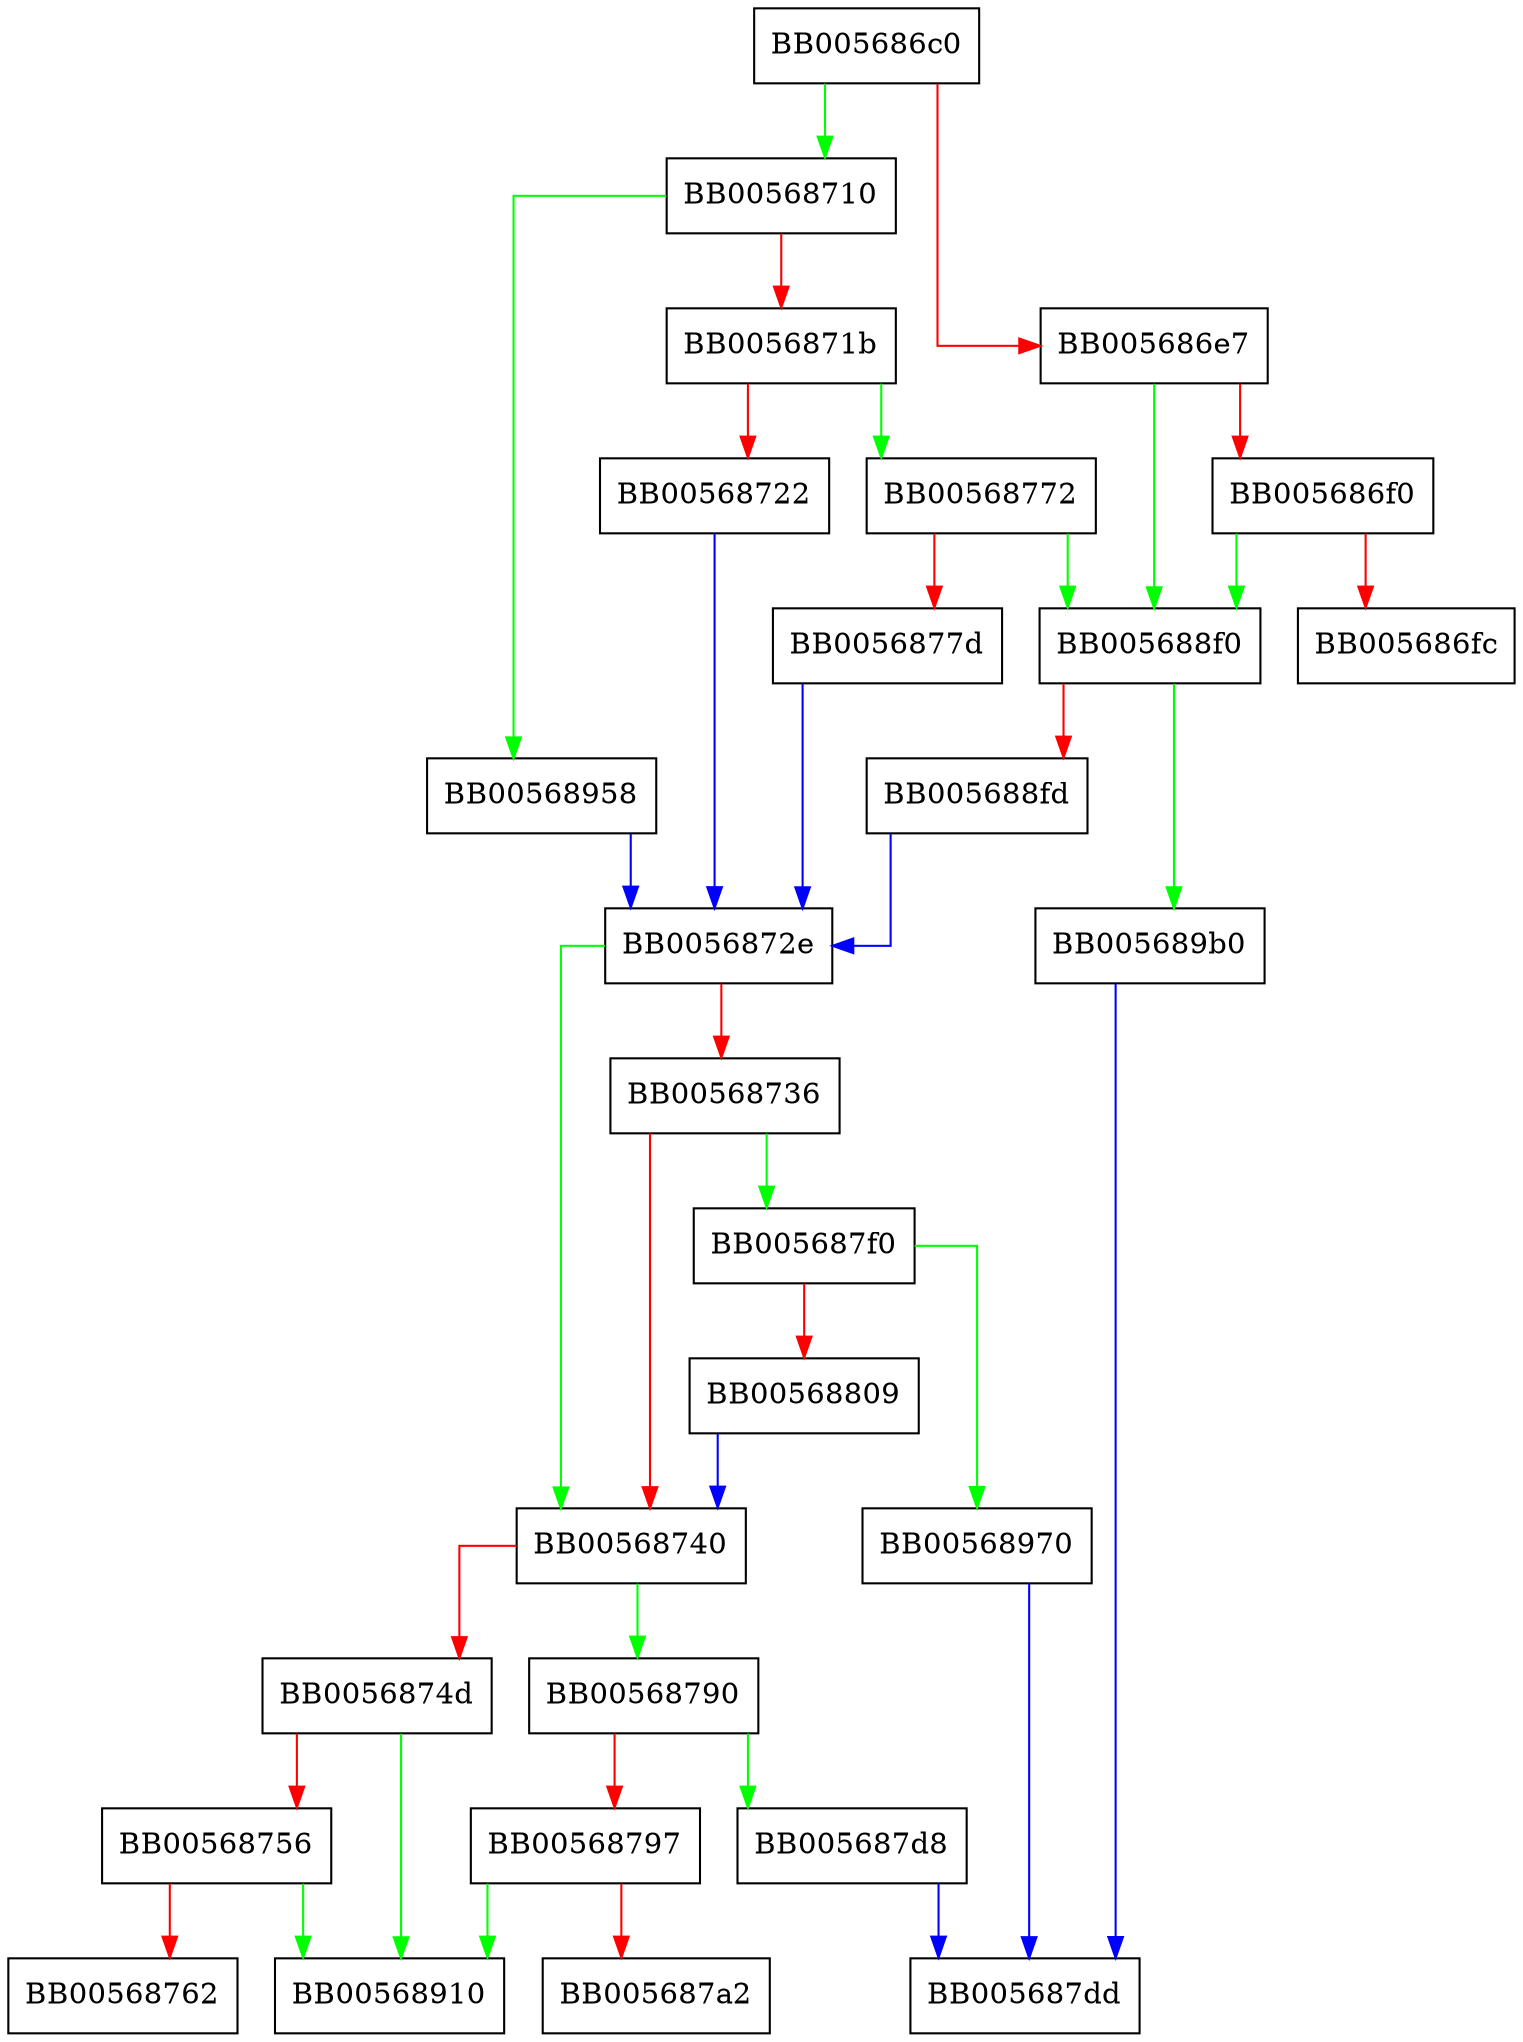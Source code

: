 digraph ossl_cms_DataFinal {
  node [shape="box"];
  graph [splines=ortho];
  BB005686c0 -> BB00568710 [color="green"];
  BB005686c0 -> BB005686e7 [color="red"];
  BB005686e7 -> BB005688f0 [color="green"];
  BB005686e7 -> BB005686f0 [color="red"];
  BB005686f0 -> BB005688f0 [color="green"];
  BB005686f0 -> BB005686fc [color="red"];
  BB00568710 -> BB00568958 [color="green"];
  BB00568710 -> BB0056871b [color="red"];
  BB0056871b -> BB00568772 [color="green"];
  BB0056871b -> BB00568722 [color="red"];
  BB00568722 -> BB0056872e [color="blue"];
  BB0056872e -> BB00568740 [color="green"];
  BB0056872e -> BB00568736 [color="red"];
  BB00568736 -> BB005687f0 [color="green"];
  BB00568736 -> BB00568740 [color="red"];
  BB00568740 -> BB00568790 [color="green"];
  BB00568740 -> BB0056874d [color="red"];
  BB0056874d -> BB00568910 [color="green"];
  BB0056874d -> BB00568756 [color="red"];
  BB00568756 -> BB00568910 [color="green"];
  BB00568756 -> BB00568762 [color="red"];
  BB00568772 -> BB005688f0 [color="green"];
  BB00568772 -> BB0056877d [color="red"];
  BB0056877d -> BB0056872e [color="blue"];
  BB00568790 -> BB005687d8 [color="green"];
  BB00568790 -> BB00568797 [color="red"];
  BB00568797 -> BB00568910 [color="green"];
  BB00568797 -> BB005687a2 [color="red"];
  BB005687d8 -> BB005687dd [color="blue"];
  BB005687f0 -> BB00568970 [color="green"];
  BB005687f0 -> BB00568809 [color="red"];
  BB00568809 -> BB00568740 [color="blue"];
  BB005688f0 -> BB005689b0 [color="green"];
  BB005688f0 -> BB005688fd [color="red"];
  BB005688fd -> BB0056872e [color="blue"];
  BB00568958 -> BB0056872e [color="blue"];
  BB00568970 -> BB005687dd [color="blue"];
  BB005689b0 -> BB005687dd [color="blue"];
}